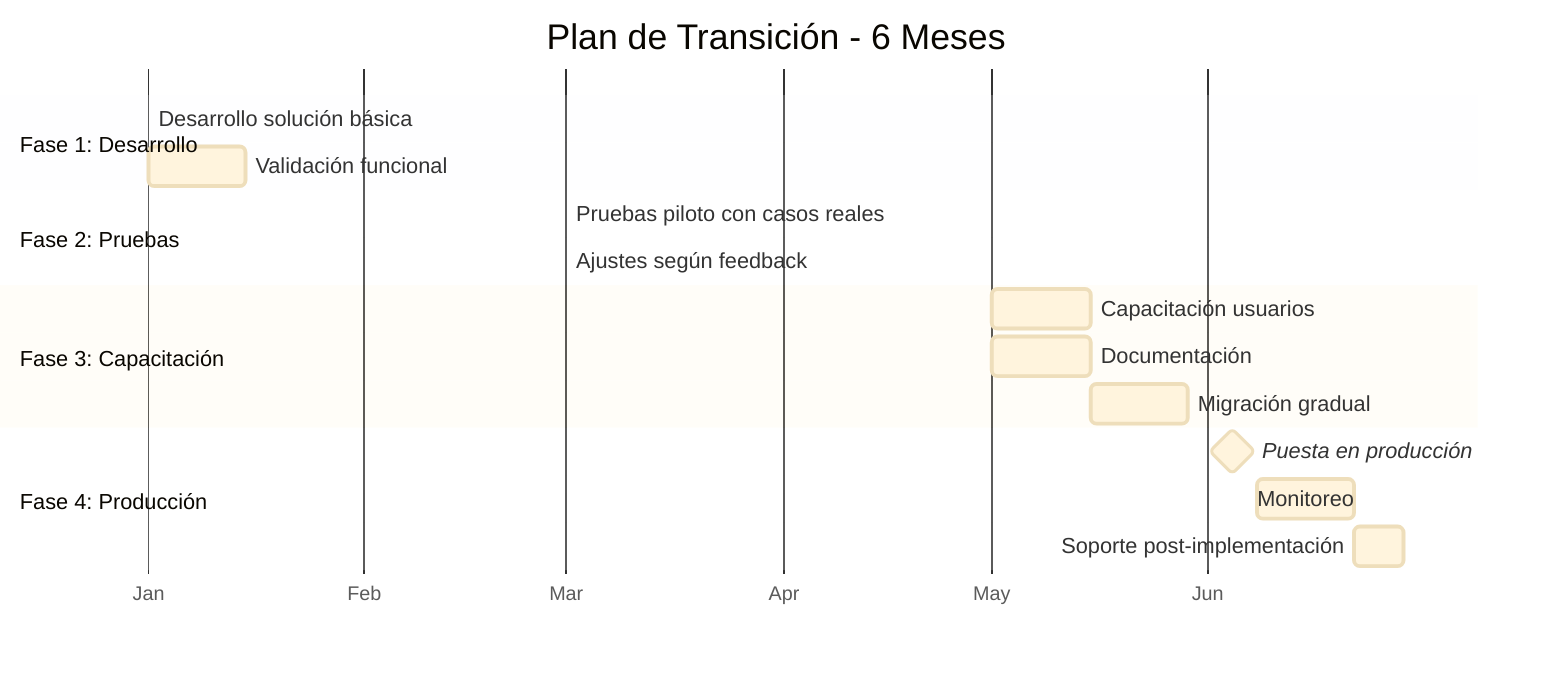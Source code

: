 %%{init: {'theme':'base'}}%%
gantt
    title Plan de Transición - 6 Meses
    dateFormat YYYY-MM
    axisFormat %b
    
    section Fase 1: Desarrollo
    Desarrollo solución básica           :f1a, 2024-01, 2m
    Validación funcional                 :f1b, after f1a, 2w
    
    section Fase 2: Pruebas
    Pruebas piloto con casos reales      :f2a, 2024-03, 1m
    Ajustes según feedback               :f2b, after f2a, 1m
    
    section Fase 3: Capacitación
    Capacitación usuarios                :f3a, 2024-05, 2w
    Documentación                        :f3b, 2024-05, 2w
    Migración gradual                    :f3c, after f3b, 2w
    
    section Fase 4: Producción
    Puesta en producción                 :milestone, f4a, 2024-06, 1w
    Monitoreo                            :f4b, after f4a, 2w
    Soporte post-implementación          :f4c, after f4b, 1w